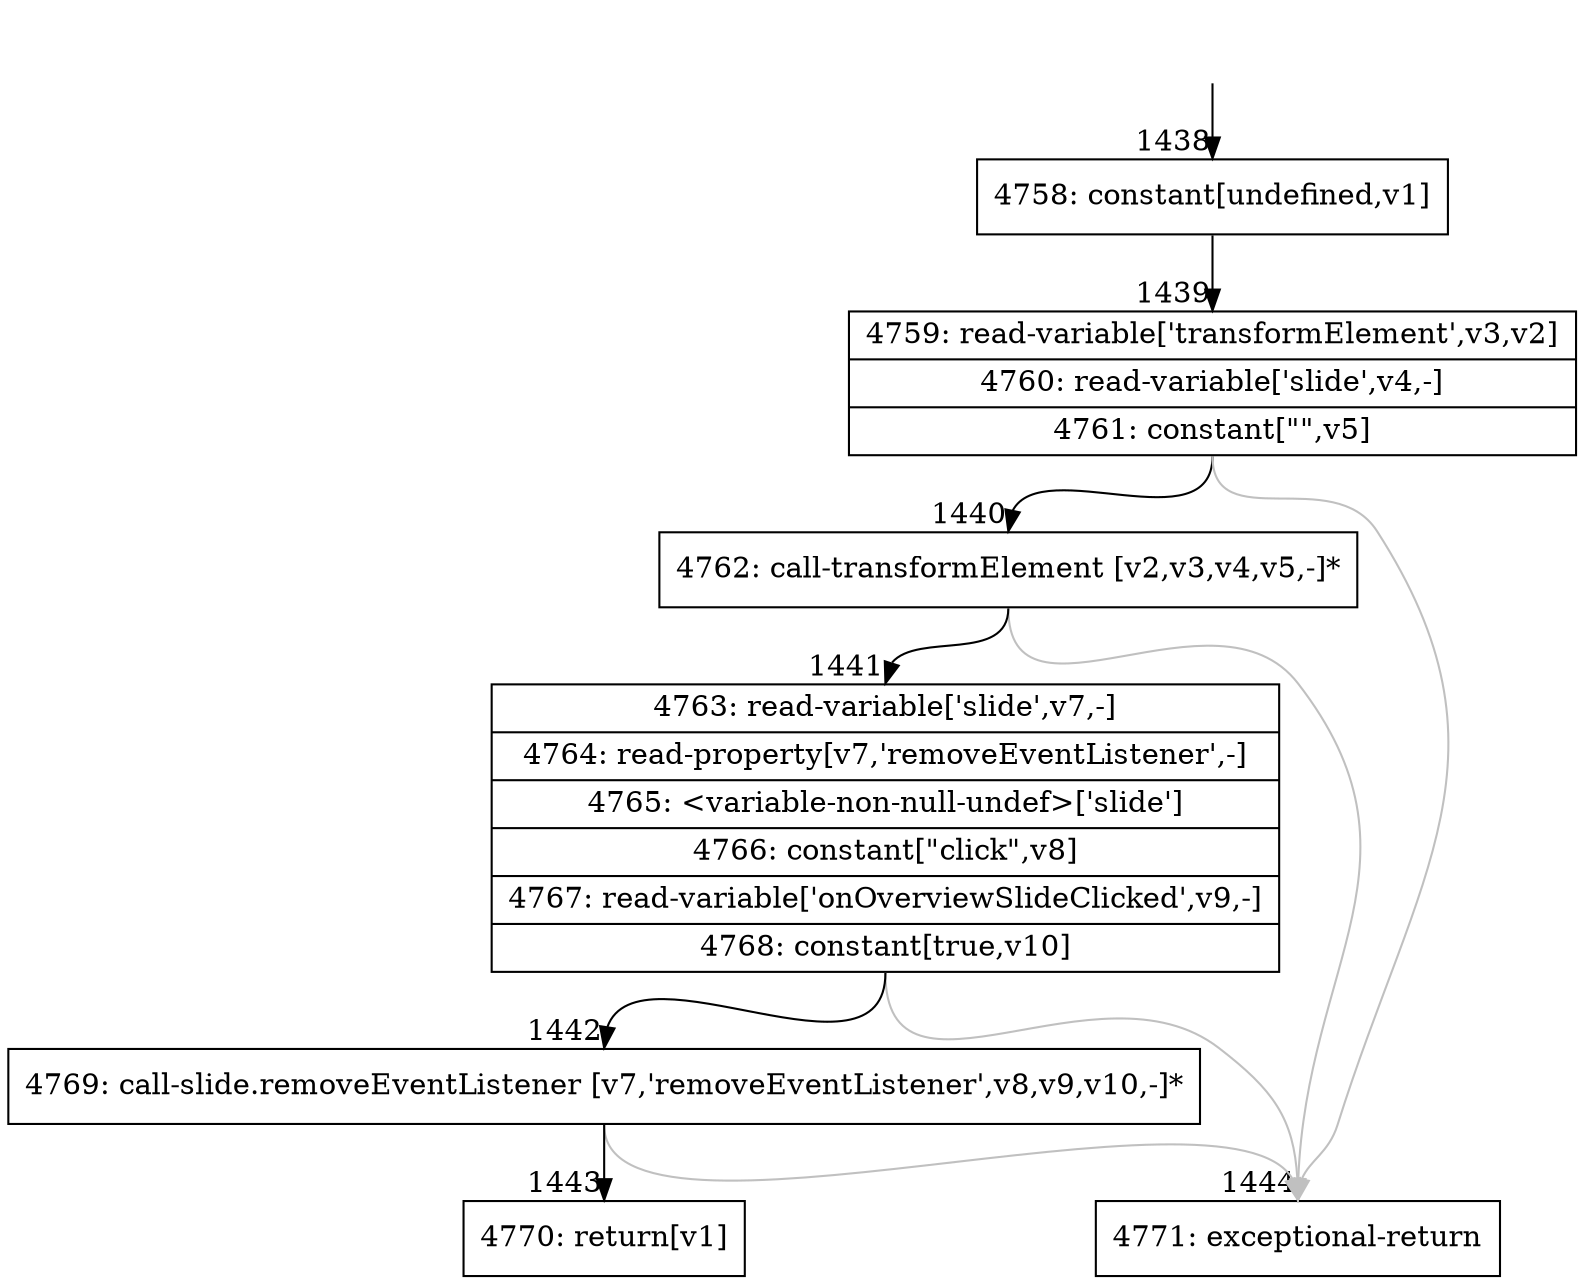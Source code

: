 digraph {
rankdir="TD"
BB_entry95[shape=none,label=""];
BB_entry95 -> BB1438 [tailport=s, headport=n, headlabel="    1438"]
BB1438 [shape=record label="{4758: constant[undefined,v1]}" ] 
BB1438 -> BB1439 [tailport=s, headport=n, headlabel="      1439"]
BB1439 [shape=record label="{4759: read-variable['transformElement',v3,v2]|4760: read-variable['slide',v4,-]|4761: constant[\"\",v5]}" ] 
BB1439 -> BB1440 [tailport=s, headport=n, headlabel="      1440"]
BB1439 -> BB1444 [tailport=s, headport=n, color=gray, headlabel="      1444"]
BB1440 [shape=record label="{4762: call-transformElement [v2,v3,v4,v5,-]*}" ] 
BB1440 -> BB1441 [tailport=s, headport=n, headlabel="      1441"]
BB1440 -> BB1444 [tailport=s, headport=n, color=gray]
BB1441 [shape=record label="{4763: read-variable['slide',v7,-]|4764: read-property[v7,'removeEventListener',-]|4765: \<variable-non-null-undef\>['slide']|4766: constant[\"click\",v8]|4767: read-variable['onOverviewSlideClicked',v9,-]|4768: constant[true,v10]}" ] 
BB1441 -> BB1442 [tailport=s, headport=n, headlabel="      1442"]
BB1441 -> BB1444 [tailport=s, headport=n, color=gray]
BB1442 [shape=record label="{4769: call-slide.removeEventListener [v7,'removeEventListener',v8,v9,v10,-]*}" ] 
BB1442 -> BB1443 [tailport=s, headport=n, headlabel="      1443"]
BB1442 -> BB1444 [tailport=s, headport=n, color=gray]
BB1443 [shape=record label="{4770: return[v1]}" ] 
BB1444 [shape=record label="{4771: exceptional-return}" ] 
//#$~ 1834
}
